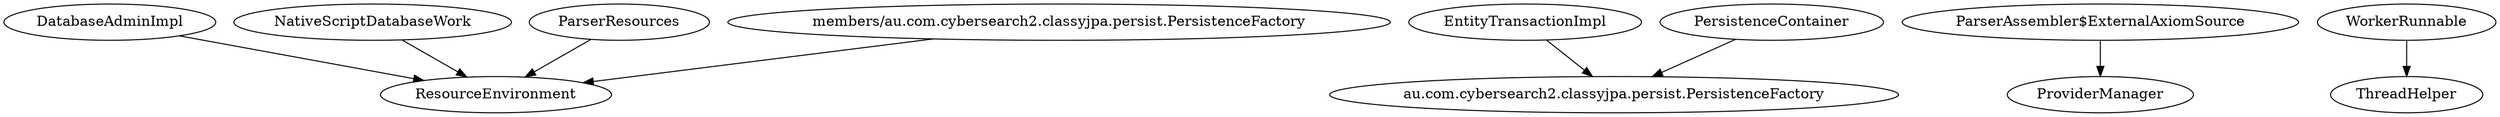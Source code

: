 digraph G1 {
  concentrate = true;
  DatabaseAdminImpl -> ResourceEnvironment;
  n2 [label="au.com.cybersearch2.classyjpa.persist.PersistenceFactory"];
  EntityTransactionImpl -> n2;
  NativeScriptDatabaseWork -> ResourceEnvironment;
  n3 [label="ParserAssembler$ExternalAxiomSource"];
  n3 -> ProviderManager;
  ParserResources -> ResourceEnvironment;
  PersistenceContainer -> n2;
  WorkerRunnable -> ThreadHelper;
  n4 [label="members/au.com.cybersearch2.classyjpa.persist.PersistenceFactory"];
  n4 -> ResourceEnvironment;
}
